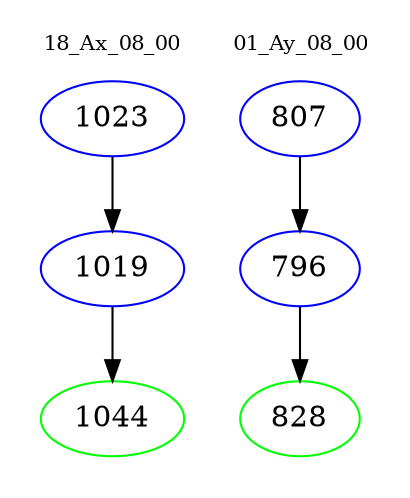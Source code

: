 digraph{
subgraph cluster_0 {
color = white
label = "18_Ax_08_00";
fontsize=10;
T0_1023 [label="1023", color="blue"]
T0_1023 -> T0_1019 [color="black"]
T0_1019 [label="1019", color="blue"]
T0_1019 -> T0_1044 [color="black"]
T0_1044 [label="1044", color="green"]
}
subgraph cluster_1 {
color = white
label = "01_Ay_08_00";
fontsize=10;
T1_807 [label="807", color="blue"]
T1_807 -> T1_796 [color="black"]
T1_796 [label="796", color="blue"]
T1_796 -> T1_828 [color="black"]
T1_828 [label="828", color="green"]
}
}

